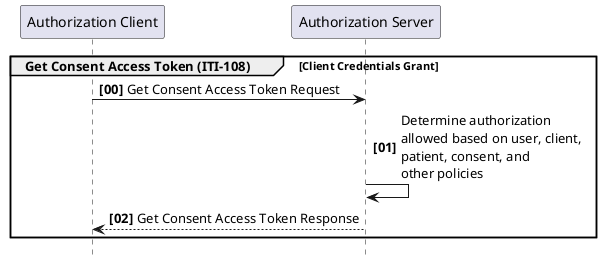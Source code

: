 @startuml 
hide footbox

participant "Authorization Client" as Client
participant "Authorization Server" as AuthzServer

autonumber 0 1 "<b>[00]</b>"

group Get Consent Access Token (ITI-108) [Client Credentials Grant]
Client -> AuthzServer: Get Consent Access Token Request
AuthzServer -> AuthzServer: Determine authorization \nallowed based on user, client, \npatient, consent, and \nother policies
AuthzServer --> Client: Get Consent Access Token Response
end

autonumber stop

@enduml
